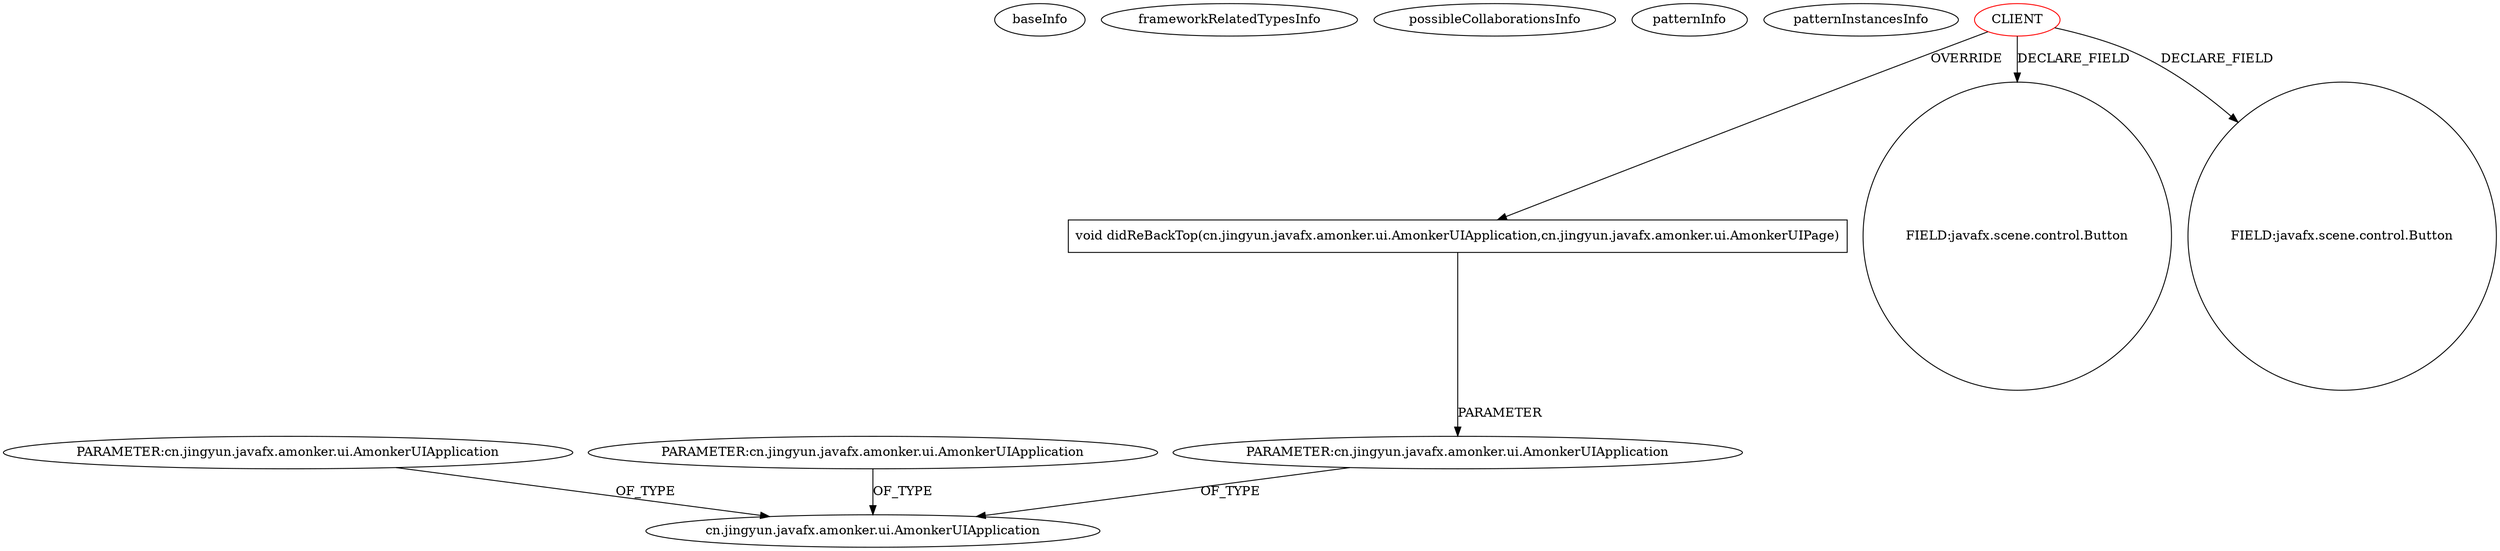 digraph {
baseInfo[graphId=3827,category="pattern",isAnonymous=false,possibleRelation=false]
frameworkRelatedTypesInfo[]
possibleCollaborationsInfo[]
patternInfo[frequency=2.0,patternRootClient=0]
patternInstancesInfo[0="amonker-Trans~/amonker-Trans/Trans-master/src/cn/jingyun/trans/FFmpegArgumentsManagerPane.java~FFmpegArgumentsManagerPane~1846",1="amonker-Trans~/amonker-Trans/Trans-master/src/cn/jingyun/trans/MainPane.java~MainPane~1847"]
7[label="cn.jingyun.javafx.amonker.ui.AmonkerUIApplication",vertexType="FRAMEWORK_CLASS_TYPE",isFrameworkType=false]
89[label="PARAMETER:cn.jingyun.javafx.amonker.ui.AmonkerUIApplication",vertexType="PARAMETER_DECLARATION",isFrameworkType=false]
92[label="PARAMETER:cn.jingyun.javafx.amonker.ui.AmonkerUIApplication",vertexType="PARAMETER_DECLARATION",isFrameworkType=false]
63[label="PARAMETER:cn.jingyun.javafx.amonker.ui.AmonkerUIApplication",vertexType="PARAMETER_DECLARATION",isFrameworkType=false]
62[label="void didReBackTop(cn.jingyun.javafx.amonker.ui.AmonkerUIApplication,cn.jingyun.javafx.amonker.ui.AmonkerUIPage)",vertexType="OVERRIDING_METHOD_DECLARATION",isFrameworkType=false,shape=box]
0[label="CLIENT",vertexType="ROOT_CLIENT_CLASS_DECLARATION",isFrameworkType=false,color=red]
10[label="FIELD:javafx.scene.control.Button",vertexType="FIELD_DECLARATION",isFrameworkType=false,shape=circle]
12[label="FIELD:javafx.scene.control.Button",vertexType="FIELD_DECLARATION",isFrameworkType=false,shape=circle]
0->10[label="DECLARE_FIELD"]
62->63[label="PARAMETER"]
0->12[label="DECLARE_FIELD"]
63->7[label="OF_TYPE"]
92->7[label="OF_TYPE"]
0->62[label="OVERRIDE"]
89->7[label="OF_TYPE"]
}
